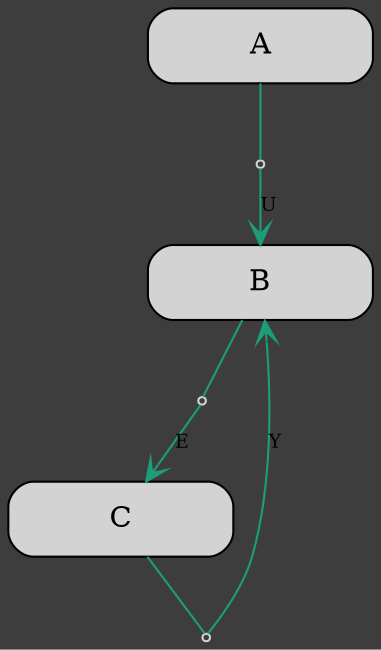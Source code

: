 digraph G {
    overlap = scale;
    splines = true;
    bgcolor = gray24;
    subgraph {
        node [shape = box; width = 1.5; style = "rounded,filled"; fillcolor = lightgray;];
        A;
        B;
        C;
    }
    node [shape = point; fillcolor = gray24; color = lightgray; labelfloat = true;];
    edge [arrowhead = vee; fontsize = 9; fontcolor = lightgray; labelfloat = true; color = 1; colorscheme = dark28;];
    U -> B [label = "U";];
    E -> C [label = "E";];
    Y -> B [label = "Y";];
    
    edge [arrowhead = none; fontcolor = lightgray; colorscheme = dark28;];
    A -> U;
    B -> E;
    C -> Y;
}